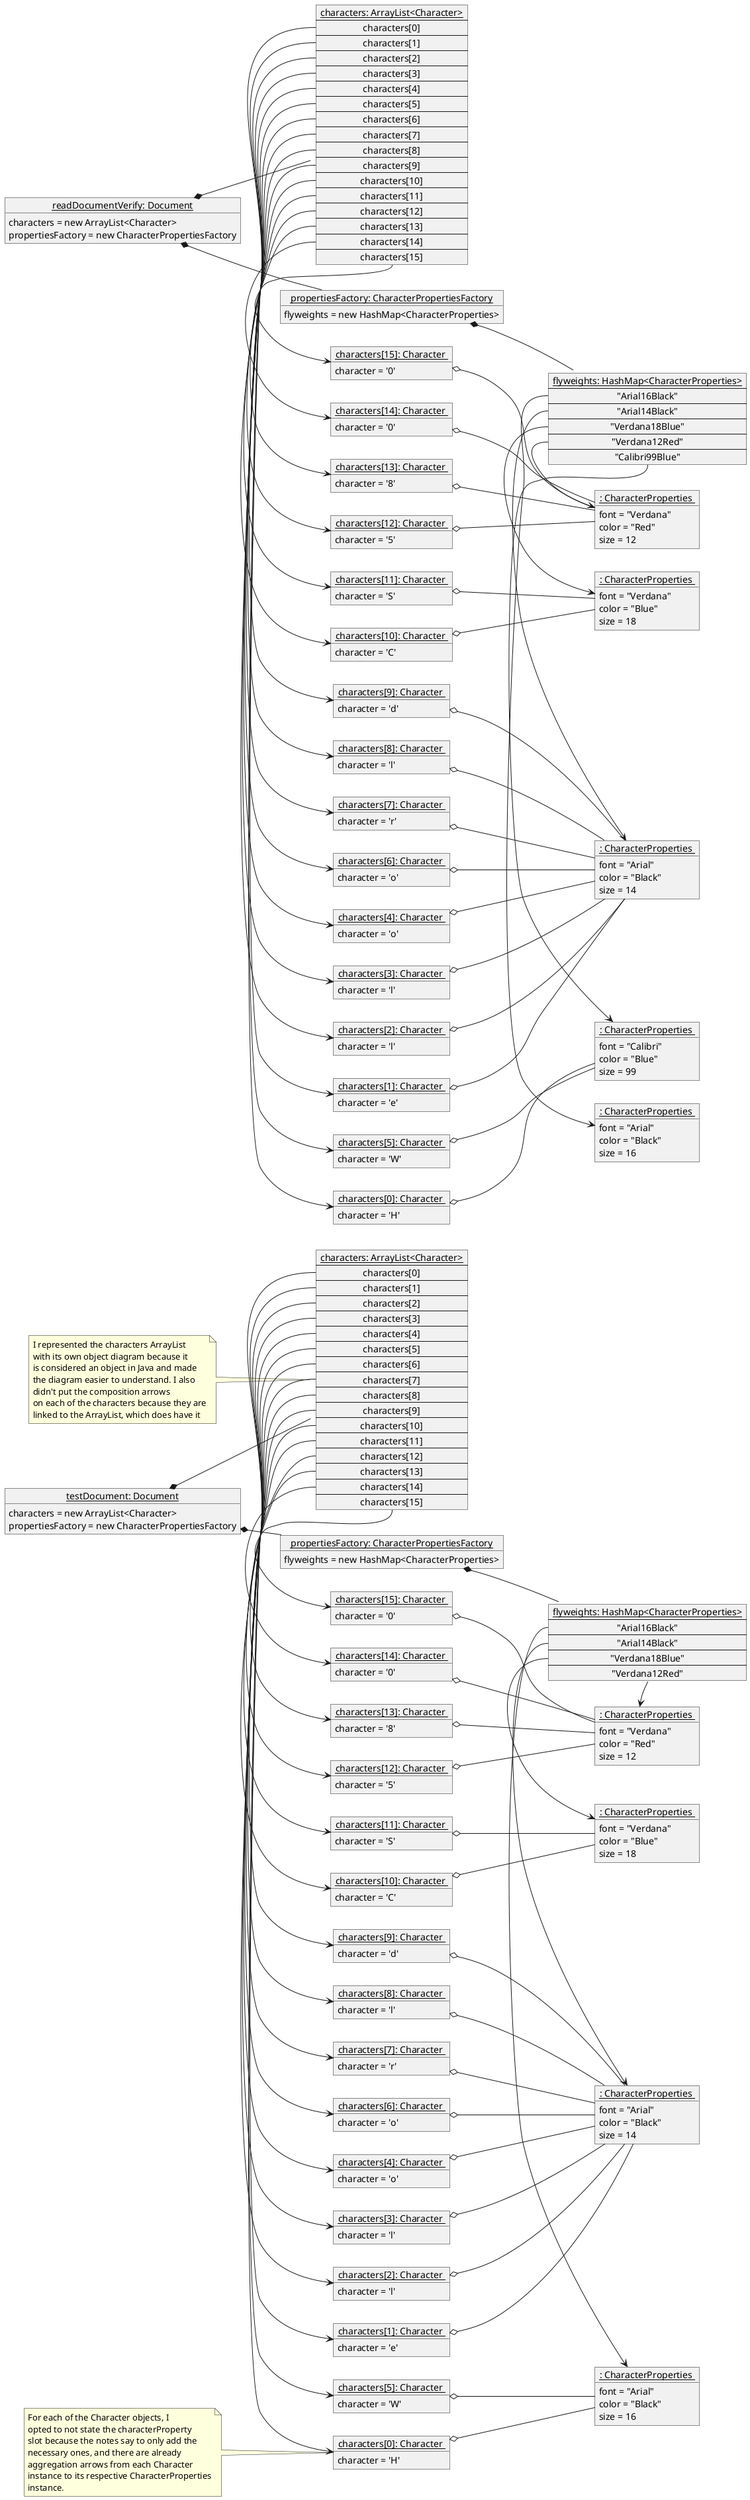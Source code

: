 @startuml
'https://plantuml.com/object-diagram

left to right direction


object "<u>testDocument: Document</u>" as doc {
characters = new ArrayList<Character>
propertiesFactory = new CharacterPropertiesFactory
}


object "<u>: CharacterProperties </u>" as arial16black{
font = "Arial"
color = "Black"
size = 16
}

object "<u>: CharacterProperties </u>" as arial14black{
font = "Arial"
color = "Black"
size = 14
}

object "<u>: CharacterProperties </u>" as verdana18blue{
font = "Verdana"
color = "Blue"
size = 18
}
object "<u>: CharacterProperties </u>" as verdana12red{
font = "Verdana"
color = "Red"
size = 12
}




map "<u>flyweights: HashMap<CharacterProperties></u>" as PropertiesMap {
"Arial16Black" *-> arial16black
"Arial14Black" *-> arial14black
"Verdana18Blue" *-> verdana18blue
"Verdana12Red" *-> verdana12red

}

object "<u>propertiesFactory: CharacterPropertiesFactory</u>" as docPropFactory {
flyweights = new HashMap<CharacterProperties>
}

docPropFactory *-- PropertiesMap
doc *-- docPropFactory



object "<u>characters[0]: Character </u>" as c0{
character = 'H'
}
c0 o-- arial16black

object "<u>characters[1]: Character </u>" as c1{
character = 'e'
}
c1 o-- arial14black


object "<u>characters[2]: Character </u>" as c2{
character = 'l'
}
c2 o-- arial14black


object "<u>characters[3]: Character </u>" as c3{
character = 'l'
}
c3 o-- arial14black


object "<u>characters[4]: Character </u>" as c4{
character = 'o'
}
c4 o-- arial14black


object "<u>characters[5]: Character </u>" as c5{
character = 'W'
}
c5 o-- arial16black


object "<u>characters[6]: Character </u>" as c6{
character = 'o'
}
c6 o-- arial14black


object "<u>characters[7]: Character </u>" as c7{
character = 'r'
}
c7 o-- arial14black


object "<u>characters[8]: Character </u>" as c8{
character = 'l'
}
c8 o-- arial14black


object "<u>characters[9]: Character </u>" as c9{
character = 'd'
}
c9 o-- arial14black


object "<u>characters[10]: Character </u>" as c10{
character = 'C'
}
c10 o-- verdana18blue


object "<u>characters[11]: Character </u>" as c11{
character = 'S'
}
c11 o-- verdana18blue



object "<u>characters[12]: Character </u>" as c12{
character = '5'
}
c12 o-- verdana12red

object "<u>characters[13]: Character </u>" as c13{
character = '8'
}
c13 o-- verdana12red


object "<u>characters[14]: Character </u>" as c14{
character = '0'
}
c14 o-- verdana12red


object "<u>characters[15]: Character </u>" as c15{
character = '0'
}
c15 o-- verdana12red


map "<u>characters: ArrayList<Character></u>" as docCharacterList {
characters[0] *-> c0
characters[1] *-> c1
characters[2] *-> c2
characters[3] *-> c3
characters[4] *-> c4
characters[5] *-> c5
characters[6] *-> c6
characters[7] *-> c7
characters[8] *-> c8
characters[9] *-> c9
characters[10] *-> c10
characters[11] *-> c11
characters[12] *-> c12
characters[13] *-> c13
characters[14] *-> c14
characters[15] *-> c15
}

doc *-- docCharacterList

note as n1
    I represented the characters ArrayList
    with its own object diagram because it
    is considered an object in Java and made
    the diagram easier to understand. I also
    didn't put the composition arrows
    on each of the characters because they are
    linked to the ArrayList, which does have it
end note

n1 --> docCharacterList

note as n2
    For each of the Character objects, I
    opted to not state the characterProperty
    slot because the notes say to only add the
    necessary ones, and there are already
    aggregation arrows from each Character
    instance to its respective CharacterProperties
    instance.
end note
n2 --> c0





object "<u>readDocumentVerify: Document</u>" as 2doc {
characters = new ArrayList<Character>
propertiesFactory = new CharacterPropertiesFactory
}


object "<u>: CharacterProperties </u>" as 2arial16black{
font = "Arial"
color = "Black"
size = 16
}

object "<u>: CharacterProperties </u>" as 2arial14black{
font = "Arial"
color = "Black"
size = 14
}

object "<u>: CharacterProperties </u>" as 2verdana18blue{
font = "Verdana"
color = "Blue"
size = 18
}
object "<u>: CharacterProperties </u>" as 2verdana12red{
font = "Verdana"
color = "Red"
size = 12
}
object "<u>: CharacterProperties </u>" as calibri99blue{
font = "Calibri"
color = "Blue"
size = 99
}





map "<u>flyweights: HashMap<CharacterProperties></u>" as 2PropertiesMap {
"Arial16Black" *-> 2arial16black
"Arial14Black" *-> 2arial14black
"Verdana18Blue" *-> 2verdana18blue
"Verdana12Red" *-> 2verdana12red
"Calibri99Blue" *-> calibri99blue
}

object "<u>propertiesFactory: CharacterPropertiesFactory</u>" as 2docPropFactory {
flyweights = new HashMap<CharacterProperties>
}

2docPropFactory *-- 2PropertiesMap
2doc *-- 2docPropFactory



object "<u>characters[0]: Character </u>" as 2c0{
character = 'H'
}
2c0 o-- calibri99blue

object "<u>characters[1]: Character </u>" as 2c1{
character = 'e'
}
2c1 o-- 2arial14black


object "<u>characters[2]: Character </u>" as 2c2{
character = 'l'
}
2c2 o-- 2arial14black


object "<u>characters[3]: Character </u>" as 2c3{
character = 'l'
}
2c3 o-- 2arial14black


object "<u>characters[4]: Character </u>" as 2c4{
character = 'o'
}
2c4 o-- 2arial14black


object "<u>characters[5]: Character </u>" as 2c5{
character = 'W'
}
2c5 o-- calibri99blue


object "<u>characters[6]: Character </u>" as 2c6{
character = 'o'
}
2c6 o-- 2arial14black


object "<u>characters[7]: Character </u>" as 2c7{
character = 'r'
}
2c7 o-- 2arial14black


object "<u>characters[8]: Character </u>" as 2c8{
character = 'l'
}
2c8 o-- 2arial14black


object "<u>characters[9]: Character </u>" as 2c9{
character = 'd'
}
2c9 o-- 2arial14black


object "<u>characters[10]: Character </u>" as 2c10{
character = 'C'
}
2c10 o-- 2verdana18blue


object "<u>characters[11]: Character </u>" as 2c11{
character = 'S'
}
2c11 o-- 2verdana18blue

object "<u>characters[12]: Character </u>" as 2c12{
character = '5'
}
2c12 o-- 2verdana12red

object "<u>characters[13]: Character </u>" as 2c13{
character = '8'
}
2c13 o-- 2verdana12red


object "<u>characters[14]: Character </u>" as 2c14{
character = '0'
}
2c14 o-- 2verdana12red


object "<u>characters[15]: Character </u>" as 2c15{
character = '0'
}
2c15 o-- 2verdana12red


map "<u>characters: ArrayList<Character></u>" as 2docCharacterList {
characters[0] *-> 2c0
characters[1] *-> 2c1
characters[2] *-> 2c2
characters[3] *-> 2c3
characters[4] *-> 2c4
characters[5] *-> 2c5
characters[6] *-> 2c6
characters[7] *-> 2c7
characters[8] *-> 2c8
characters[9] *-> 2c9
characters[10] *-> 2c10
characters[11] *-> 2c11
characters[12] *-> 2c12
characters[13] *-> 2c13
characters[14] *-> 2c14
characters[15] *-> 2c15
}

2doc *-- 2docCharacterList



@enduml
